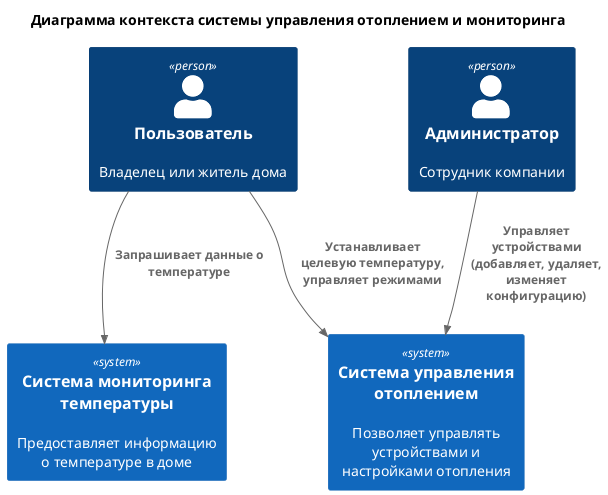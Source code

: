 @startuml
!include <C4/C4_Context>

title Диаграмма контекста системы управления отоплением и мониторинга

Person(user, "Пользователь", "Владелец или житель дома")
Person(administrator, "Администратор", "Сотрудник компании")

System(heating_system, "Система управления отоплением", "Позволяет управлять устройствами и настройками отопления")
System(temperature_system, "Система мониторинга температуры", "Предоставляет информацию о температуре в доме")

Rel(user, heating_system, "Устанавливает целевую температуру, управляет режимами")
Rel(user, temperature_system, "Запрашивает данные о температуре")

Rel(administrator, heating_system, "Управляет устройствами (добавляет, удаляет, изменяет конфигурацию)")

@enduml